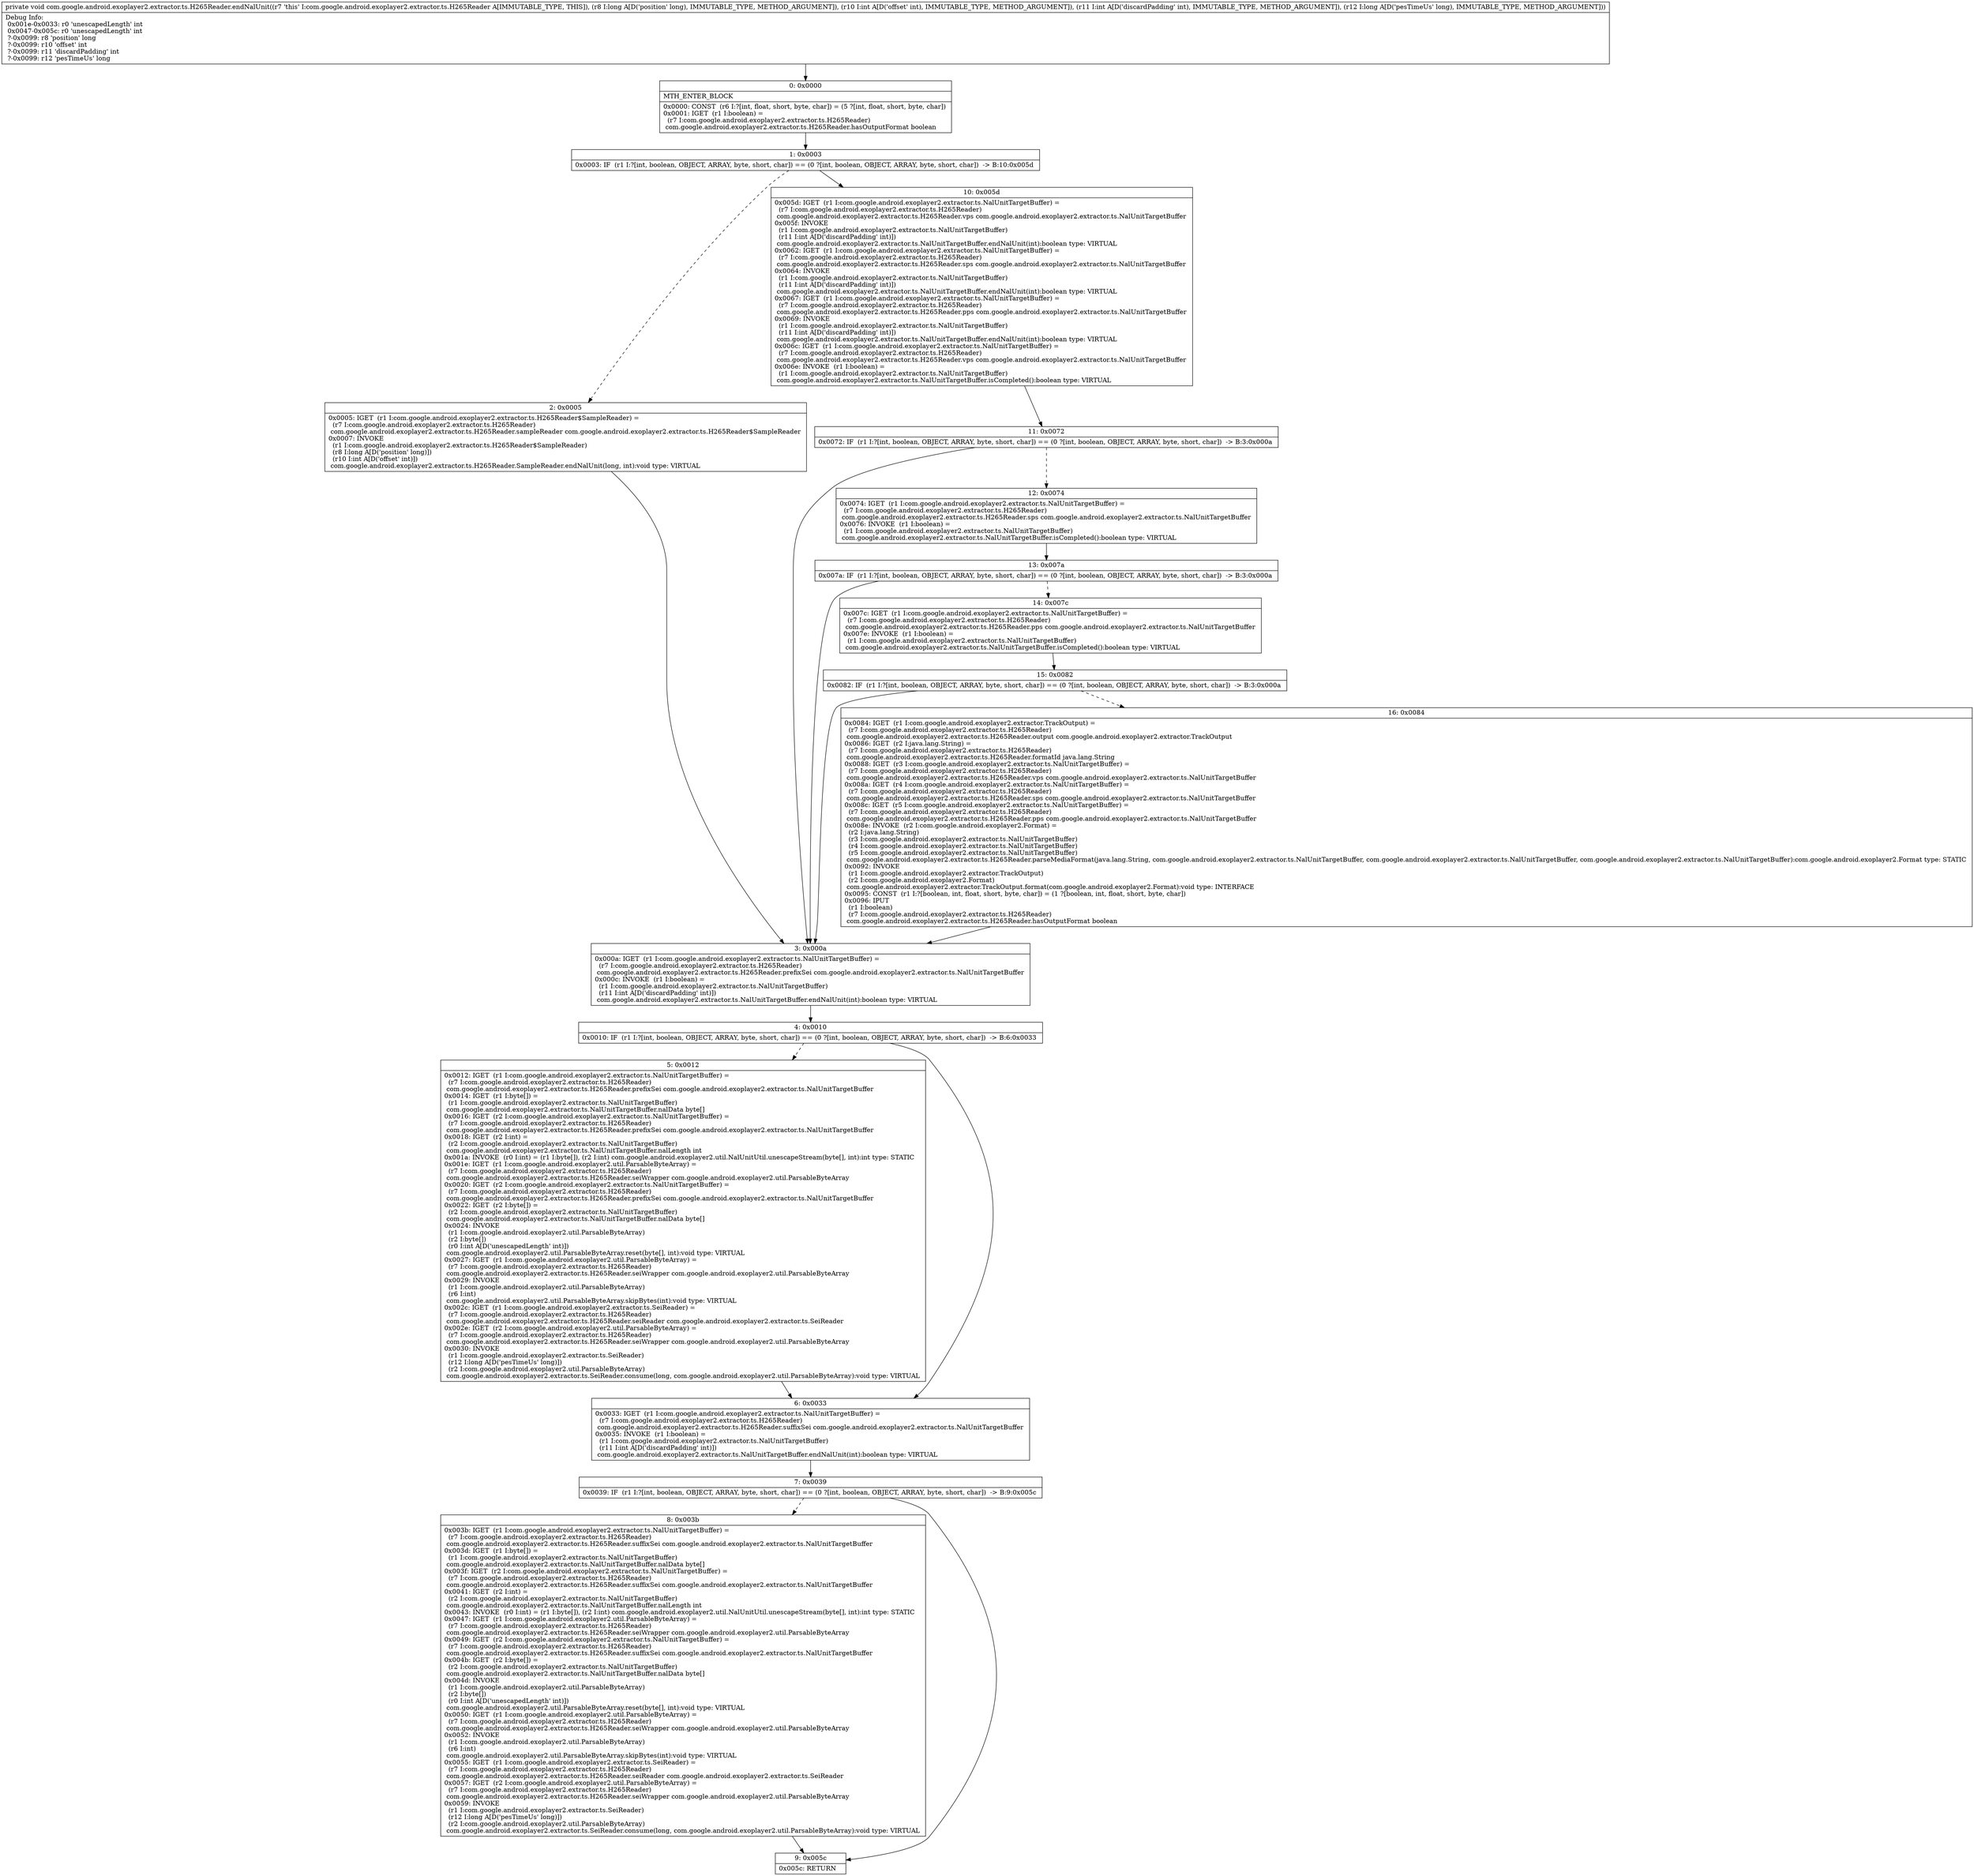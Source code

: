 digraph "CFG forcom.google.android.exoplayer2.extractor.ts.H265Reader.endNalUnit(JIIJ)V" {
Node_0 [shape=record,label="{0\:\ 0x0000|MTH_ENTER_BLOCK\l|0x0000: CONST  (r6 I:?[int, float, short, byte, char]) = (5 ?[int, float, short, byte, char]) \l0x0001: IGET  (r1 I:boolean) = \l  (r7 I:com.google.android.exoplayer2.extractor.ts.H265Reader)\l com.google.android.exoplayer2.extractor.ts.H265Reader.hasOutputFormat boolean \l}"];
Node_1 [shape=record,label="{1\:\ 0x0003|0x0003: IF  (r1 I:?[int, boolean, OBJECT, ARRAY, byte, short, char]) == (0 ?[int, boolean, OBJECT, ARRAY, byte, short, char])  \-\> B:10:0x005d \l}"];
Node_2 [shape=record,label="{2\:\ 0x0005|0x0005: IGET  (r1 I:com.google.android.exoplayer2.extractor.ts.H265Reader$SampleReader) = \l  (r7 I:com.google.android.exoplayer2.extractor.ts.H265Reader)\l com.google.android.exoplayer2.extractor.ts.H265Reader.sampleReader com.google.android.exoplayer2.extractor.ts.H265Reader$SampleReader \l0x0007: INVOKE  \l  (r1 I:com.google.android.exoplayer2.extractor.ts.H265Reader$SampleReader)\l  (r8 I:long A[D('position' long)])\l  (r10 I:int A[D('offset' int)])\l com.google.android.exoplayer2.extractor.ts.H265Reader.SampleReader.endNalUnit(long, int):void type: VIRTUAL \l}"];
Node_3 [shape=record,label="{3\:\ 0x000a|0x000a: IGET  (r1 I:com.google.android.exoplayer2.extractor.ts.NalUnitTargetBuffer) = \l  (r7 I:com.google.android.exoplayer2.extractor.ts.H265Reader)\l com.google.android.exoplayer2.extractor.ts.H265Reader.prefixSei com.google.android.exoplayer2.extractor.ts.NalUnitTargetBuffer \l0x000c: INVOKE  (r1 I:boolean) = \l  (r1 I:com.google.android.exoplayer2.extractor.ts.NalUnitTargetBuffer)\l  (r11 I:int A[D('discardPadding' int)])\l com.google.android.exoplayer2.extractor.ts.NalUnitTargetBuffer.endNalUnit(int):boolean type: VIRTUAL \l}"];
Node_4 [shape=record,label="{4\:\ 0x0010|0x0010: IF  (r1 I:?[int, boolean, OBJECT, ARRAY, byte, short, char]) == (0 ?[int, boolean, OBJECT, ARRAY, byte, short, char])  \-\> B:6:0x0033 \l}"];
Node_5 [shape=record,label="{5\:\ 0x0012|0x0012: IGET  (r1 I:com.google.android.exoplayer2.extractor.ts.NalUnitTargetBuffer) = \l  (r7 I:com.google.android.exoplayer2.extractor.ts.H265Reader)\l com.google.android.exoplayer2.extractor.ts.H265Reader.prefixSei com.google.android.exoplayer2.extractor.ts.NalUnitTargetBuffer \l0x0014: IGET  (r1 I:byte[]) = \l  (r1 I:com.google.android.exoplayer2.extractor.ts.NalUnitTargetBuffer)\l com.google.android.exoplayer2.extractor.ts.NalUnitTargetBuffer.nalData byte[] \l0x0016: IGET  (r2 I:com.google.android.exoplayer2.extractor.ts.NalUnitTargetBuffer) = \l  (r7 I:com.google.android.exoplayer2.extractor.ts.H265Reader)\l com.google.android.exoplayer2.extractor.ts.H265Reader.prefixSei com.google.android.exoplayer2.extractor.ts.NalUnitTargetBuffer \l0x0018: IGET  (r2 I:int) = \l  (r2 I:com.google.android.exoplayer2.extractor.ts.NalUnitTargetBuffer)\l com.google.android.exoplayer2.extractor.ts.NalUnitTargetBuffer.nalLength int \l0x001a: INVOKE  (r0 I:int) = (r1 I:byte[]), (r2 I:int) com.google.android.exoplayer2.util.NalUnitUtil.unescapeStream(byte[], int):int type: STATIC \l0x001e: IGET  (r1 I:com.google.android.exoplayer2.util.ParsableByteArray) = \l  (r7 I:com.google.android.exoplayer2.extractor.ts.H265Reader)\l com.google.android.exoplayer2.extractor.ts.H265Reader.seiWrapper com.google.android.exoplayer2.util.ParsableByteArray \l0x0020: IGET  (r2 I:com.google.android.exoplayer2.extractor.ts.NalUnitTargetBuffer) = \l  (r7 I:com.google.android.exoplayer2.extractor.ts.H265Reader)\l com.google.android.exoplayer2.extractor.ts.H265Reader.prefixSei com.google.android.exoplayer2.extractor.ts.NalUnitTargetBuffer \l0x0022: IGET  (r2 I:byte[]) = \l  (r2 I:com.google.android.exoplayer2.extractor.ts.NalUnitTargetBuffer)\l com.google.android.exoplayer2.extractor.ts.NalUnitTargetBuffer.nalData byte[] \l0x0024: INVOKE  \l  (r1 I:com.google.android.exoplayer2.util.ParsableByteArray)\l  (r2 I:byte[])\l  (r0 I:int A[D('unescapedLength' int)])\l com.google.android.exoplayer2.util.ParsableByteArray.reset(byte[], int):void type: VIRTUAL \l0x0027: IGET  (r1 I:com.google.android.exoplayer2.util.ParsableByteArray) = \l  (r7 I:com.google.android.exoplayer2.extractor.ts.H265Reader)\l com.google.android.exoplayer2.extractor.ts.H265Reader.seiWrapper com.google.android.exoplayer2.util.ParsableByteArray \l0x0029: INVOKE  \l  (r1 I:com.google.android.exoplayer2.util.ParsableByteArray)\l  (r6 I:int)\l com.google.android.exoplayer2.util.ParsableByteArray.skipBytes(int):void type: VIRTUAL \l0x002c: IGET  (r1 I:com.google.android.exoplayer2.extractor.ts.SeiReader) = \l  (r7 I:com.google.android.exoplayer2.extractor.ts.H265Reader)\l com.google.android.exoplayer2.extractor.ts.H265Reader.seiReader com.google.android.exoplayer2.extractor.ts.SeiReader \l0x002e: IGET  (r2 I:com.google.android.exoplayer2.util.ParsableByteArray) = \l  (r7 I:com.google.android.exoplayer2.extractor.ts.H265Reader)\l com.google.android.exoplayer2.extractor.ts.H265Reader.seiWrapper com.google.android.exoplayer2.util.ParsableByteArray \l0x0030: INVOKE  \l  (r1 I:com.google.android.exoplayer2.extractor.ts.SeiReader)\l  (r12 I:long A[D('pesTimeUs' long)])\l  (r2 I:com.google.android.exoplayer2.util.ParsableByteArray)\l com.google.android.exoplayer2.extractor.ts.SeiReader.consume(long, com.google.android.exoplayer2.util.ParsableByteArray):void type: VIRTUAL \l}"];
Node_6 [shape=record,label="{6\:\ 0x0033|0x0033: IGET  (r1 I:com.google.android.exoplayer2.extractor.ts.NalUnitTargetBuffer) = \l  (r7 I:com.google.android.exoplayer2.extractor.ts.H265Reader)\l com.google.android.exoplayer2.extractor.ts.H265Reader.suffixSei com.google.android.exoplayer2.extractor.ts.NalUnitTargetBuffer \l0x0035: INVOKE  (r1 I:boolean) = \l  (r1 I:com.google.android.exoplayer2.extractor.ts.NalUnitTargetBuffer)\l  (r11 I:int A[D('discardPadding' int)])\l com.google.android.exoplayer2.extractor.ts.NalUnitTargetBuffer.endNalUnit(int):boolean type: VIRTUAL \l}"];
Node_7 [shape=record,label="{7\:\ 0x0039|0x0039: IF  (r1 I:?[int, boolean, OBJECT, ARRAY, byte, short, char]) == (0 ?[int, boolean, OBJECT, ARRAY, byte, short, char])  \-\> B:9:0x005c \l}"];
Node_8 [shape=record,label="{8\:\ 0x003b|0x003b: IGET  (r1 I:com.google.android.exoplayer2.extractor.ts.NalUnitTargetBuffer) = \l  (r7 I:com.google.android.exoplayer2.extractor.ts.H265Reader)\l com.google.android.exoplayer2.extractor.ts.H265Reader.suffixSei com.google.android.exoplayer2.extractor.ts.NalUnitTargetBuffer \l0x003d: IGET  (r1 I:byte[]) = \l  (r1 I:com.google.android.exoplayer2.extractor.ts.NalUnitTargetBuffer)\l com.google.android.exoplayer2.extractor.ts.NalUnitTargetBuffer.nalData byte[] \l0x003f: IGET  (r2 I:com.google.android.exoplayer2.extractor.ts.NalUnitTargetBuffer) = \l  (r7 I:com.google.android.exoplayer2.extractor.ts.H265Reader)\l com.google.android.exoplayer2.extractor.ts.H265Reader.suffixSei com.google.android.exoplayer2.extractor.ts.NalUnitTargetBuffer \l0x0041: IGET  (r2 I:int) = \l  (r2 I:com.google.android.exoplayer2.extractor.ts.NalUnitTargetBuffer)\l com.google.android.exoplayer2.extractor.ts.NalUnitTargetBuffer.nalLength int \l0x0043: INVOKE  (r0 I:int) = (r1 I:byte[]), (r2 I:int) com.google.android.exoplayer2.util.NalUnitUtil.unescapeStream(byte[], int):int type: STATIC \l0x0047: IGET  (r1 I:com.google.android.exoplayer2.util.ParsableByteArray) = \l  (r7 I:com.google.android.exoplayer2.extractor.ts.H265Reader)\l com.google.android.exoplayer2.extractor.ts.H265Reader.seiWrapper com.google.android.exoplayer2.util.ParsableByteArray \l0x0049: IGET  (r2 I:com.google.android.exoplayer2.extractor.ts.NalUnitTargetBuffer) = \l  (r7 I:com.google.android.exoplayer2.extractor.ts.H265Reader)\l com.google.android.exoplayer2.extractor.ts.H265Reader.suffixSei com.google.android.exoplayer2.extractor.ts.NalUnitTargetBuffer \l0x004b: IGET  (r2 I:byte[]) = \l  (r2 I:com.google.android.exoplayer2.extractor.ts.NalUnitTargetBuffer)\l com.google.android.exoplayer2.extractor.ts.NalUnitTargetBuffer.nalData byte[] \l0x004d: INVOKE  \l  (r1 I:com.google.android.exoplayer2.util.ParsableByteArray)\l  (r2 I:byte[])\l  (r0 I:int A[D('unescapedLength' int)])\l com.google.android.exoplayer2.util.ParsableByteArray.reset(byte[], int):void type: VIRTUAL \l0x0050: IGET  (r1 I:com.google.android.exoplayer2.util.ParsableByteArray) = \l  (r7 I:com.google.android.exoplayer2.extractor.ts.H265Reader)\l com.google.android.exoplayer2.extractor.ts.H265Reader.seiWrapper com.google.android.exoplayer2.util.ParsableByteArray \l0x0052: INVOKE  \l  (r1 I:com.google.android.exoplayer2.util.ParsableByteArray)\l  (r6 I:int)\l com.google.android.exoplayer2.util.ParsableByteArray.skipBytes(int):void type: VIRTUAL \l0x0055: IGET  (r1 I:com.google.android.exoplayer2.extractor.ts.SeiReader) = \l  (r7 I:com.google.android.exoplayer2.extractor.ts.H265Reader)\l com.google.android.exoplayer2.extractor.ts.H265Reader.seiReader com.google.android.exoplayer2.extractor.ts.SeiReader \l0x0057: IGET  (r2 I:com.google.android.exoplayer2.util.ParsableByteArray) = \l  (r7 I:com.google.android.exoplayer2.extractor.ts.H265Reader)\l com.google.android.exoplayer2.extractor.ts.H265Reader.seiWrapper com.google.android.exoplayer2.util.ParsableByteArray \l0x0059: INVOKE  \l  (r1 I:com.google.android.exoplayer2.extractor.ts.SeiReader)\l  (r12 I:long A[D('pesTimeUs' long)])\l  (r2 I:com.google.android.exoplayer2.util.ParsableByteArray)\l com.google.android.exoplayer2.extractor.ts.SeiReader.consume(long, com.google.android.exoplayer2.util.ParsableByteArray):void type: VIRTUAL \l}"];
Node_9 [shape=record,label="{9\:\ 0x005c|0x005c: RETURN   \l}"];
Node_10 [shape=record,label="{10\:\ 0x005d|0x005d: IGET  (r1 I:com.google.android.exoplayer2.extractor.ts.NalUnitTargetBuffer) = \l  (r7 I:com.google.android.exoplayer2.extractor.ts.H265Reader)\l com.google.android.exoplayer2.extractor.ts.H265Reader.vps com.google.android.exoplayer2.extractor.ts.NalUnitTargetBuffer \l0x005f: INVOKE  \l  (r1 I:com.google.android.exoplayer2.extractor.ts.NalUnitTargetBuffer)\l  (r11 I:int A[D('discardPadding' int)])\l com.google.android.exoplayer2.extractor.ts.NalUnitTargetBuffer.endNalUnit(int):boolean type: VIRTUAL \l0x0062: IGET  (r1 I:com.google.android.exoplayer2.extractor.ts.NalUnitTargetBuffer) = \l  (r7 I:com.google.android.exoplayer2.extractor.ts.H265Reader)\l com.google.android.exoplayer2.extractor.ts.H265Reader.sps com.google.android.exoplayer2.extractor.ts.NalUnitTargetBuffer \l0x0064: INVOKE  \l  (r1 I:com.google.android.exoplayer2.extractor.ts.NalUnitTargetBuffer)\l  (r11 I:int A[D('discardPadding' int)])\l com.google.android.exoplayer2.extractor.ts.NalUnitTargetBuffer.endNalUnit(int):boolean type: VIRTUAL \l0x0067: IGET  (r1 I:com.google.android.exoplayer2.extractor.ts.NalUnitTargetBuffer) = \l  (r7 I:com.google.android.exoplayer2.extractor.ts.H265Reader)\l com.google.android.exoplayer2.extractor.ts.H265Reader.pps com.google.android.exoplayer2.extractor.ts.NalUnitTargetBuffer \l0x0069: INVOKE  \l  (r1 I:com.google.android.exoplayer2.extractor.ts.NalUnitTargetBuffer)\l  (r11 I:int A[D('discardPadding' int)])\l com.google.android.exoplayer2.extractor.ts.NalUnitTargetBuffer.endNalUnit(int):boolean type: VIRTUAL \l0x006c: IGET  (r1 I:com.google.android.exoplayer2.extractor.ts.NalUnitTargetBuffer) = \l  (r7 I:com.google.android.exoplayer2.extractor.ts.H265Reader)\l com.google.android.exoplayer2.extractor.ts.H265Reader.vps com.google.android.exoplayer2.extractor.ts.NalUnitTargetBuffer \l0x006e: INVOKE  (r1 I:boolean) = \l  (r1 I:com.google.android.exoplayer2.extractor.ts.NalUnitTargetBuffer)\l com.google.android.exoplayer2.extractor.ts.NalUnitTargetBuffer.isCompleted():boolean type: VIRTUAL \l}"];
Node_11 [shape=record,label="{11\:\ 0x0072|0x0072: IF  (r1 I:?[int, boolean, OBJECT, ARRAY, byte, short, char]) == (0 ?[int, boolean, OBJECT, ARRAY, byte, short, char])  \-\> B:3:0x000a \l}"];
Node_12 [shape=record,label="{12\:\ 0x0074|0x0074: IGET  (r1 I:com.google.android.exoplayer2.extractor.ts.NalUnitTargetBuffer) = \l  (r7 I:com.google.android.exoplayer2.extractor.ts.H265Reader)\l com.google.android.exoplayer2.extractor.ts.H265Reader.sps com.google.android.exoplayer2.extractor.ts.NalUnitTargetBuffer \l0x0076: INVOKE  (r1 I:boolean) = \l  (r1 I:com.google.android.exoplayer2.extractor.ts.NalUnitTargetBuffer)\l com.google.android.exoplayer2.extractor.ts.NalUnitTargetBuffer.isCompleted():boolean type: VIRTUAL \l}"];
Node_13 [shape=record,label="{13\:\ 0x007a|0x007a: IF  (r1 I:?[int, boolean, OBJECT, ARRAY, byte, short, char]) == (0 ?[int, boolean, OBJECT, ARRAY, byte, short, char])  \-\> B:3:0x000a \l}"];
Node_14 [shape=record,label="{14\:\ 0x007c|0x007c: IGET  (r1 I:com.google.android.exoplayer2.extractor.ts.NalUnitTargetBuffer) = \l  (r7 I:com.google.android.exoplayer2.extractor.ts.H265Reader)\l com.google.android.exoplayer2.extractor.ts.H265Reader.pps com.google.android.exoplayer2.extractor.ts.NalUnitTargetBuffer \l0x007e: INVOKE  (r1 I:boolean) = \l  (r1 I:com.google.android.exoplayer2.extractor.ts.NalUnitTargetBuffer)\l com.google.android.exoplayer2.extractor.ts.NalUnitTargetBuffer.isCompleted():boolean type: VIRTUAL \l}"];
Node_15 [shape=record,label="{15\:\ 0x0082|0x0082: IF  (r1 I:?[int, boolean, OBJECT, ARRAY, byte, short, char]) == (0 ?[int, boolean, OBJECT, ARRAY, byte, short, char])  \-\> B:3:0x000a \l}"];
Node_16 [shape=record,label="{16\:\ 0x0084|0x0084: IGET  (r1 I:com.google.android.exoplayer2.extractor.TrackOutput) = \l  (r7 I:com.google.android.exoplayer2.extractor.ts.H265Reader)\l com.google.android.exoplayer2.extractor.ts.H265Reader.output com.google.android.exoplayer2.extractor.TrackOutput \l0x0086: IGET  (r2 I:java.lang.String) = \l  (r7 I:com.google.android.exoplayer2.extractor.ts.H265Reader)\l com.google.android.exoplayer2.extractor.ts.H265Reader.formatId java.lang.String \l0x0088: IGET  (r3 I:com.google.android.exoplayer2.extractor.ts.NalUnitTargetBuffer) = \l  (r7 I:com.google.android.exoplayer2.extractor.ts.H265Reader)\l com.google.android.exoplayer2.extractor.ts.H265Reader.vps com.google.android.exoplayer2.extractor.ts.NalUnitTargetBuffer \l0x008a: IGET  (r4 I:com.google.android.exoplayer2.extractor.ts.NalUnitTargetBuffer) = \l  (r7 I:com.google.android.exoplayer2.extractor.ts.H265Reader)\l com.google.android.exoplayer2.extractor.ts.H265Reader.sps com.google.android.exoplayer2.extractor.ts.NalUnitTargetBuffer \l0x008c: IGET  (r5 I:com.google.android.exoplayer2.extractor.ts.NalUnitTargetBuffer) = \l  (r7 I:com.google.android.exoplayer2.extractor.ts.H265Reader)\l com.google.android.exoplayer2.extractor.ts.H265Reader.pps com.google.android.exoplayer2.extractor.ts.NalUnitTargetBuffer \l0x008e: INVOKE  (r2 I:com.google.android.exoplayer2.Format) = \l  (r2 I:java.lang.String)\l  (r3 I:com.google.android.exoplayer2.extractor.ts.NalUnitTargetBuffer)\l  (r4 I:com.google.android.exoplayer2.extractor.ts.NalUnitTargetBuffer)\l  (r5 I:com.google.android.exoplayer2.extractor.ts.NalUnitTargetBuffer)\l com.google.android.exoplayer2.extractor.ts.H265Reader.parseMediaFormat(java.lang.String, com.google.android.exoplayer2.extractor.ts.NalUnitTargetBuffer, com.google.android.exoplayer2.extractor.ts.NalUnitTargetBuffer, com.google.android.exoplayer2.extractor.ts.NalUnitTargetBuffer):com.google.android.exoplayer2.Format type: STATIC \l0x0092: INVOKE  \l  (r1 I:com.google.android.exoplayer2.extractor.TrackOutput)\l  (r2 I:com.google.android.exoplayer2.Format)\l com.google.android.exoplayer2.extractor.TrackOutput.format(com.google.android.exoplayer2.Format):void type: INTERFACE \l0x0095: CONST  (r1 I:?[boolean, int, float, short, byte, char]) = (1 ?[boolean, int, float, short, byte, char]) \l0x0096: IPUT  \l  (r1 I:boolean)\l  (r7 I:com.google.android.exoplayer2.extractor.ts.H265Reader)\l com.google.android.exoplayer2.extractor.ts.H265Reader.hasOutputFormat boolean \l}"];
MethodNode[shape=record,label="{private void com.google.android.exoplayer2.extractor.ts.H265Reader.endNalUnit((r7 'this' I:com.google.android.exoplayer2.extractor.ts.H265Reader A[IMMUTABLE_TYPE, THIS]), (r8 I:long A[D('position' long), IMMUTABLE_TYPE, METHOD_ARGUMENT]), (r10 I:int A[D('offset' int), IMMUTABLE_TYPE, METHOD_ARGUMENT]), (r11 I:int A[D('discardPadding' int), IMMUTABLE_TYPE, METHOD_ARGUMENT]), (r12 I:long A[D('pesTimeUs' long), IMMUTABLE_TYPE, METHOD_ARGUMENT]))  | Debug Info:\l  0x001e\-0x0033: r0 'unescapedLength' int\l  0x0047\-0x005c: r0 'unescapedLength' int\l  ?\-0x0099: r8 'position' long\l  ?\-0x0099: r10 'offset' int\l  ?\-0x0099: r11 'discardPadding' int\l  ?\-0x0099: r12 'pesTimeUs' long\l}"];
MethodNode -> Node_0;
Node_0 -> Node_1;
Node_1 -> Node_2[style=dashed];
Node_1 -> Node_10;
Node_2 -> Node_3;
Node_3 -> Node_4;
Node_4 -> Node_5[style=dashed];
Node_4 -> Node_6;
Node_5 -> Node_6;
Node_6 -> Node_7;
Node_7 -> Node_8[style=dashed];
Node_7 -> Node_9;
Node_8 -> Node_9;
Node_10 -> Node_11;
Node_11 -> Node_3;
Node_11 -> Node_12[style=dashed];
Node_12 -> Node_13;
Node_13 -> Node_3;
Node_13 -> Node_14[style=dashed];
Node_14 -> Node_15;
Node_15 -> Node_3;
Node_15 -> Node_16[style=dashed];
Node_16 -> Node_3;
}

